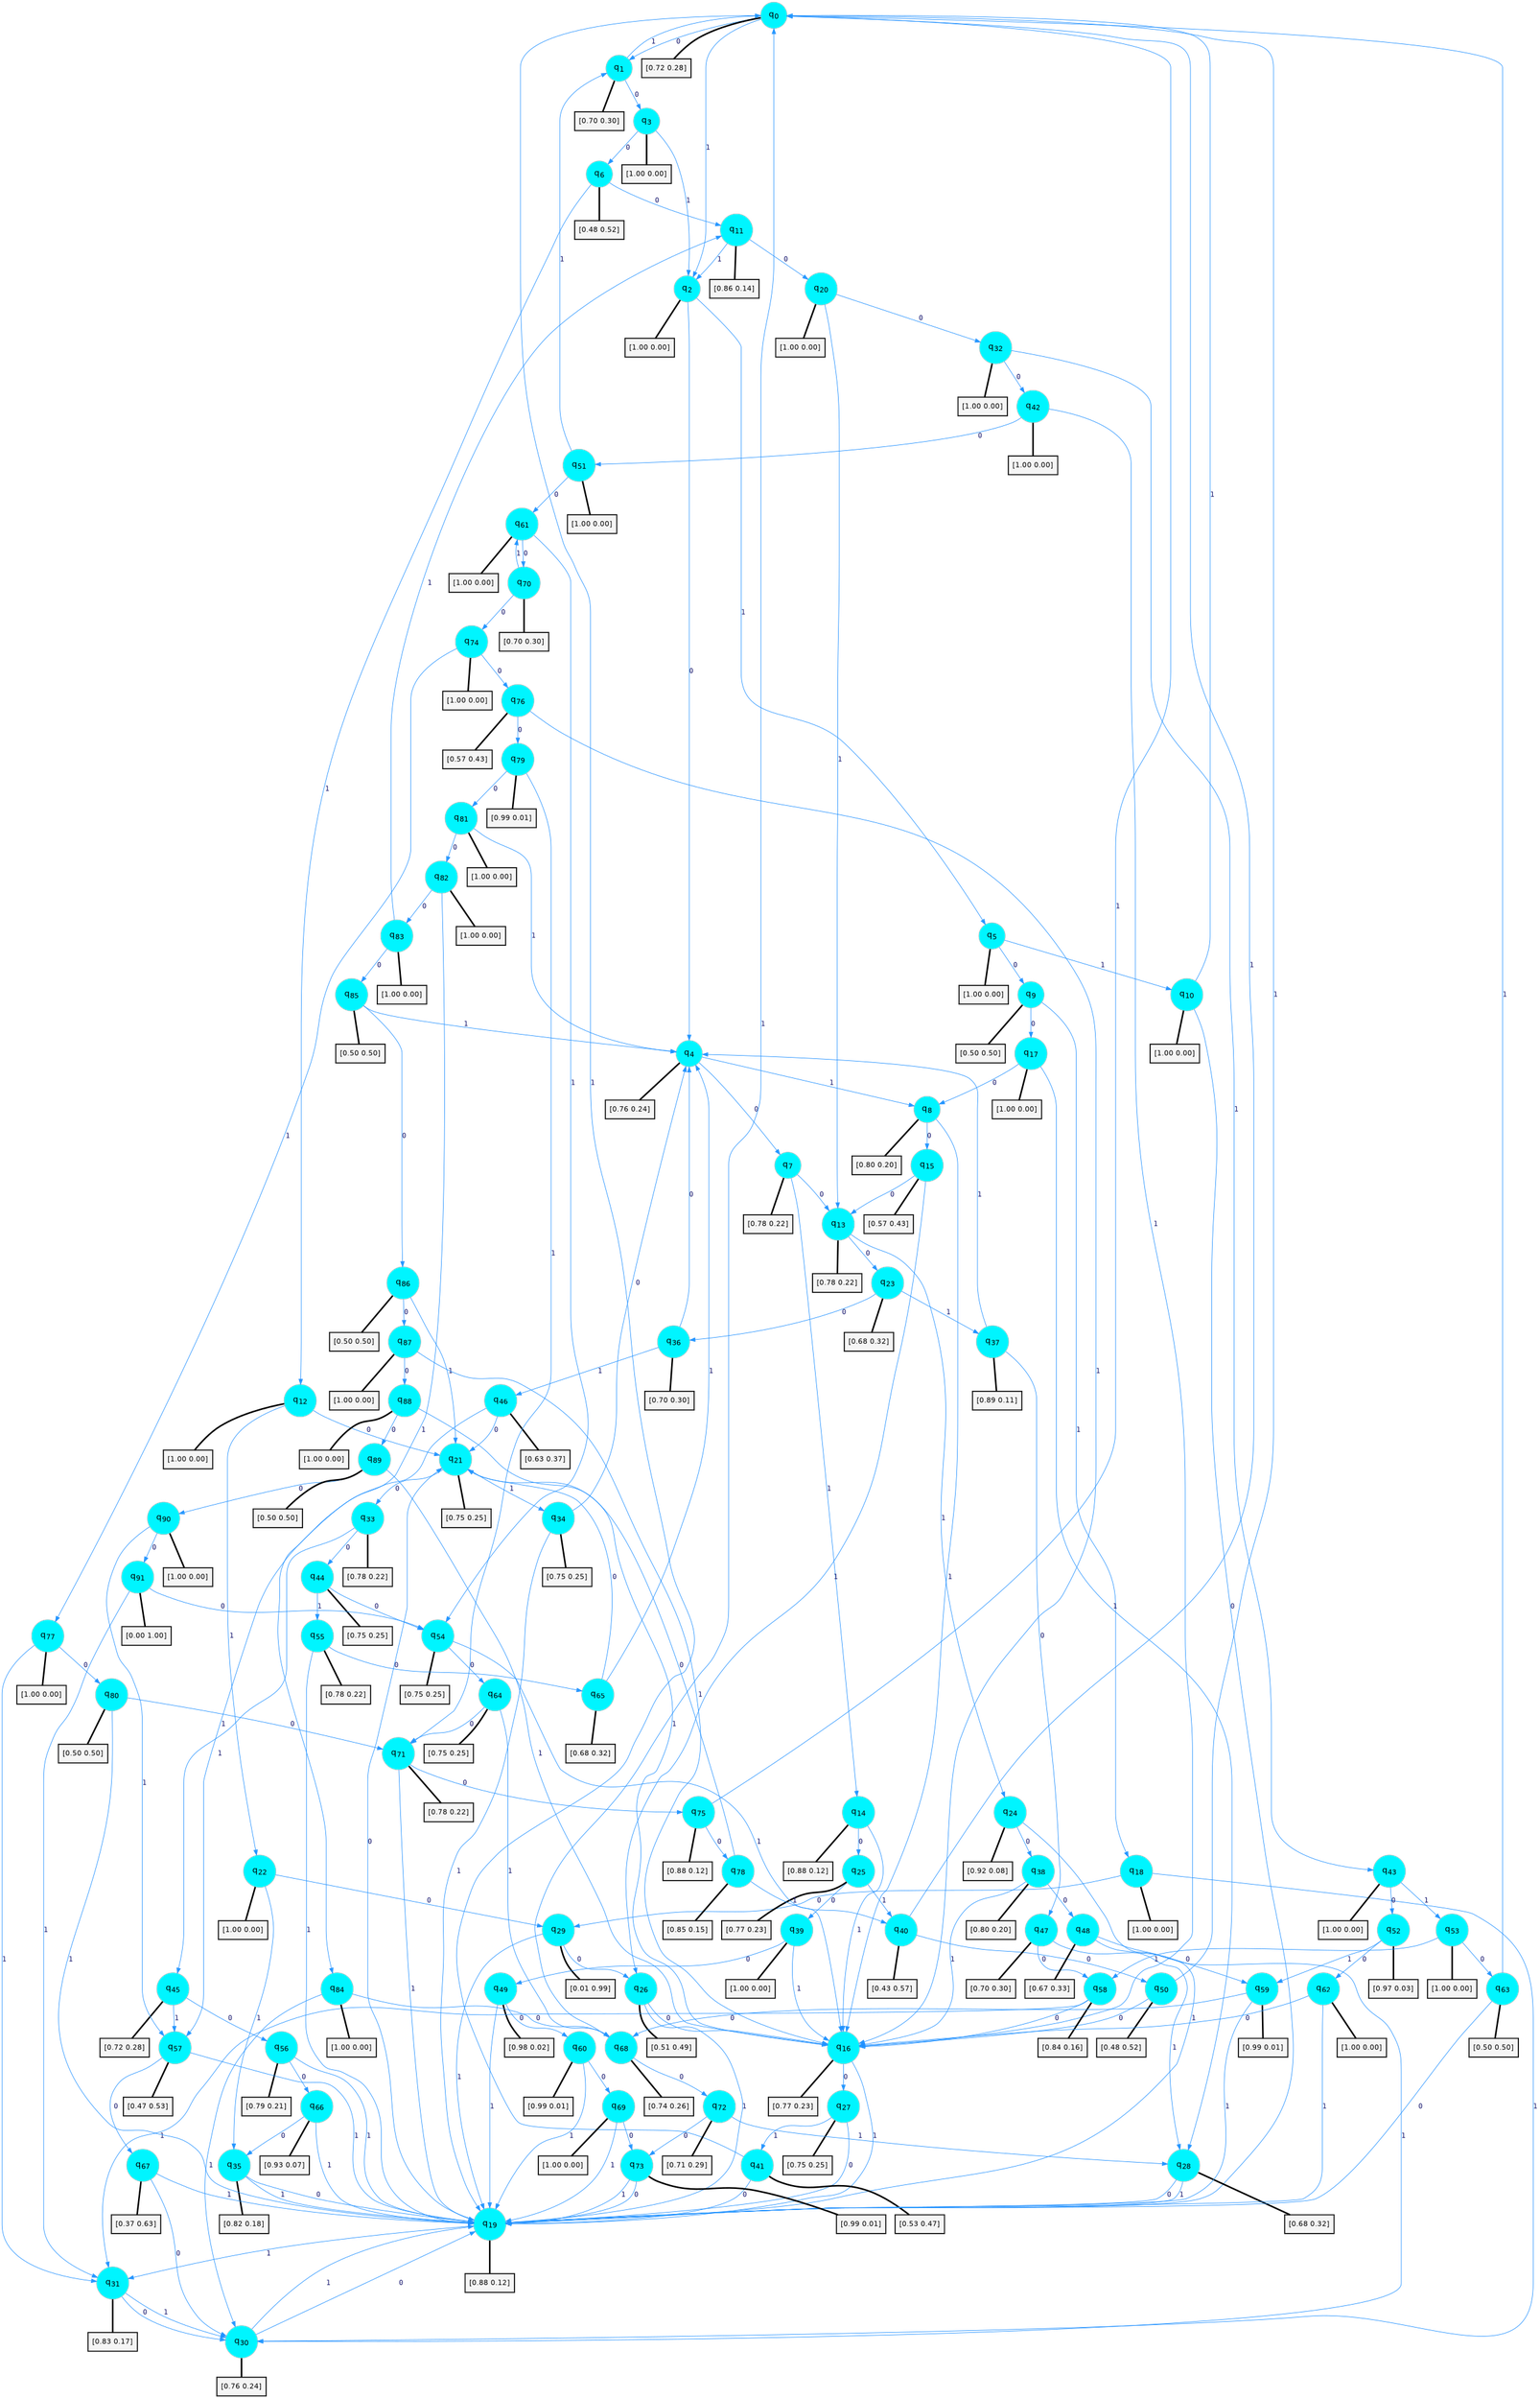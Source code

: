 digraph G {
graph [
bgcolor=transparent, dpi=300, rankdir=TD, size="40,25"];
node [
color=gray, fillcolor=turquoise1, fontcolor=black, fontname=Helvetica, fontsize=16, fontweight=bold, shape=circle, style=filled];
edge [
arrowsize=1, color=dodgerblue1, fontcolor=midnightblue, fontname=courier, fontweight=bold, penwidth=1, style=solid, weight=20];
0[label=<q<SUB>0</SUB>>];
1[label=<q<SUB>1</SUB>>];
2[label=<q<SUB>2</SUB>>];
3[label=<q<SUB>3</SUB>>];
4[label=<q<SUB>4</SUB>>];
5[label=<q<SUB>5</SUB>>];
6[label=<q<SUB>6</SUB>>];
7[label=<q<SUB>7</SUB>>];
8[label=<q<SUB>8</SUB>>];
9[label=<q<SUB>9</SUB>>];
10[label=<q<SUB>10</SUB>>];
11[label=<q<SUB>11</SUB>>];
12[label=<q<SUB>12</SUB>>];
13[label=<q<SUB>13</SUB>>];
14[label=<q<SUB>14</SUB>>];
15[label=<q<SUB>15</SUB>>];
16[label=<q<SUB>16</SUB>>];
17[label=<q<SUB>17</SUB>>];
18[label=<q<SUB>18</SUB>>];
19[label=<q<SUB>19</SUB>>];
20[label=<q<SUB>20</SUB>>];
21[label=<q<SUB>21</SUB>>];
22[label=<q<SUB>22</SUB>>];
23[label=<q<SUB>23</SUB>>];
24[label=<q<SUB>24</SUB>>];
25[label=<q<SUB>25</SUB>>];
26[label=<q<SUB>26</SUB>>];
27[label=<q<SUB>27</SUB>>];
28[label=<q<SUB>28</SUB>>];
29[label=<q<SUB>29</SUB>>];
30[label=<q<SUB>30</SUB>>];
31[label=<q<SUB>31</SUB>>];
32[label=<q<SUB>32</SUB>>];
33[label=<q<SUB>33</SUB>>];
34[label=<q<SUB>34</SUB>>];
35[label=<q<SUB>35</SUB>>];
36[label=<q<SUB>36</SUB>>];
37[label=<q<SUB>37</SUB>>];
38[label=<q<SUB>38</SUB>>];
39[label=<q<SUB>39</SUB>>];
40[label=<q<SUB>40</SUB>>];
41[label=<q<SUB>41</SUB>>];
42[label=<q<SUB>42</SUB>>];
43[label=<q<SUB>43</SUB>>];
44[label=<q<SUB>44</SUB>>];
45[label=<q<SUB>45</SUB>>];
46[label=<q<SUB>46</SUB>>];
47[label=<q<SUB>47</SUB>>];
48[label=<q<SUB>48</SUB>>];
49[label=<q<SUB>49</SUB>>];
50[label=<q<SUB>50</SUB>>];
51[label=<q<SUB>51</SUB>>];
52[label=<q<SUB>52</SUB>>];
53[label=<q<SUB>53</SUB>>];
54[label=<q<SUB>54</SUB>>];
55[label=<q<SUB>55</SUB>>];
56[label=<q<SUB>56</SUB>>];
57[label=<q<SUB>57</SUB>>];
58[label=<q<SUB>58</SUB>>];
59[label=<q<SUB>59</SUB>>];
60[label=<q<SUB>60</SUB>>];
61[label=<q<SUB>61</SUB>>];
62[label=<q<SUB>62</SUB>>];
63[label=<q<SUB>63</SUB>>];
64[label=<q<SUB>64</SUB>>];
65[label=<q<SUB>65</SUB>>];
66[label=<q<SUB>66</SUB>>];
67[label=<q<SUB>67</SUB>>];
68[label=<q<SUB>68</SUB>>];
69[label=<q<SUB>69</SUB>>];
70[label=<q<SUB>70</SUB>>];
71[label=<q<SUB>71</SUB>>];
72[label=<q<SUB>72</SUB>>];
73[label=<q<SUB>73</SUB>>];
74[label=<q<SUB>74</SUB>>];
75[label=<q<SUB>75</SUB>>];
76[label=<q<SUB>76</SUB>>];
77[label=<q<SUB>77</SUB>>];
78[label=<q<SUB>78</SUB>>];
79[label=<q<SUB>79</SUB>>];
80[label=<q<SUB>80</SUB>>];
81[label=<q<SUB>81</SUB>>];
82[label=<q<SUB>82</SUB>>];
83[label=<q<SUB>83</SUB>>];
84[label=<q<SUB>84</SUB>>];
85[label=<q<SUB>85</SUB>>];
86[label=<q<SUB>86</SUB>>];
87[label=<q<SUB>87</SUB>>];
88[label=<q<SUB>88</SUB>>];
89[label=<q<SUB>89</SUB>>];
90[label=<q<SUB>90</SUB>>];
91[label=<q<SUB>91</SUB>>];
92[label="[0.72 0.28]", shape=box,fontcolor=black, fontname=Helvetica, fontsize=14, penwidth=2, fillcolor=whitesmoke,color=black];
93[label="[0.70 0.30]", shape=box,fontcolor=black, fontname=Helvetica, fontsize=14, penwidth=2, fillcolor=whitesmoke,color=black];
94[label="[1.00 0.00]", shape=box,fontcolor=black, fontname=Helvetica, fontsize=14, penwidth=2, fillcolor=whitesmoke,color=black];
95[label="[1.00 0.00]", shape=box,fontcolor=black, fontname=Helvetica, fontsize=14, penwidth=2, fillcolor=whitesmoke,color=black];
96[label="[0.76 0.24]", shape=box,fontcolor=black, fontname=Helvetica, fontsize=14, penwidth=2, fillcolor=whitesmoke,color=black];
97[label="[1.00 0.00]", shape=box,fontcolor=black, fontname=Helvetica, fontsize=14, penwidth=2, fillcolor=whitesmoke,color=black];
98[label="[0.48 0.52]", shape=box,fontcolor=black, fontname=Helvetica, fontsize=14, penwidth=2, fillcolor=whitesmoke,color=black];
99[label="[0.78 0.22]", shape=box,fontcolor=black, fontname=Helvetica, fontsize=14, penwidth=2, fillcolor=whitesmoke,color=black];
100[label="[0.80 0.20]", shape=box,fontcolor=black, fontname=Helvetica, fontsize=14, penwidth=2, fillcolor=whitesmoke,color=black];
101[label="[0.50 0.50]", shape=box,fontcolor=black, fontname=Helvetica, fontsize=14, penwidth=2, fillcolor=whitesmoke,color=black];
102[label="[1.00 0.00]", shape=box,fontcolor=black, fontname=Helvetica, fontsize=14, penwidth=2, fillcolor=whitesmoke,color=black];
103[label="[0.86 0.14]", shape=box,fontcolor=black, fontname=Helvetica, fontsize=14, penwidth=2, fillcolor=whitesmoke,color=black];
104[label="[1.00 0.00]", shape=box,fontcolor=black, fontname=Helvetica, fontsize=14, penwidth=2, fillcolor=whitesmoke,color=black];
105[label="[0.78 0.22]", shape=box,fontcolor=black, fontname=Helvetica, fontsize=14, penwidth=2, fillcolor=whitesmoke,color=black];
106[label="[0.88 0.12]", shape=box,fontcolor=black, fontname=Helvetica, fontsize=14, penwidth=2, fillcolor=whitesmoke,color=black];
107[label="[0.57 0.43]", shape=box,fontcolor=black, fontname=Helvetica, fontsize=14, penwidth=2, fillcolor=whitesmoke,color=black];
108[label="[0.77 0.23]", shape=box,fontcolor=black, fontname=Helvetica, fontsize=14, penwidth=2, fillcolor=whitesmoke,color=black];
109[label="[1.00 0.00]", shape=box,fontcolor=black, fontname=Helvetica, fontsize=14, penwidth=2, fillcolor=whitesmoke,color=black];
110[label="[1.00 0.00]", shape=box,fontcolor=black, fontname=Helvetica, fontsize=14, penwidth=2, fillcolor=whitesmoke,color=black];
111[label="[0.88 0.12]", shape=box,fontcolor=black, fontname=Helvetica, fontsize=14, penwidth=2, fillcolor=whitesmoke,color=black];
112[label="[1.00 0.00]", shape=box,fontcolor=black, fontname=Helvetica, fontsize=14, penwidth=2, fillcolor=whitesmoke,color=black];
113[label="[0.75 0.25]", shape=box,fontcolor=black, fontname=Helvetica, fontsize=14, penwidth=2, fillcolor=whitesmoke,color=black];
114[label="[1.00 0.00]", shape=box,fontcolor=black, fontname=Helvetica, fontsize=14, penwidth=2, fillcolor=whitesmoke,color=black];
115[label="[0.68 0.32]", shape=box,fontcolor=black, fontname=Helvetica, fontsize=14, penwidth=2, fillcolor=whitesmoke,color=black];
116[label="[0.92 0.08]", shape=box,fontcolor=black, fontname=Helvetica, fontsize=14, penwidth=2, fillcolor=whitesmoke,color=black];
117[label="[0.77 0.23]", shape=box,fontcolor=black, fontname=Helvetica, fontsize=14, penwidth=2, fillcolor=whitesmoke,color=black];
118[label="[0.51 0.49]", shape=box,fontcolor=black, fontname=Helvetica, fontsize=14, penwidth=2, fillcolor=whitesmoke,color=black];
119[label="[0.75 0.25]", shape=box,fontcolor=black, fontname=Helvetica, fontsize=14, penwidth=2, fillcolor=whitesmoke,color=black];
120[label="[0.68 0.32]", shape=box,fontcolor=black, fontname=Helvetica, fontsize=14, penwidth=2, fillcolor=whitesmoke,color=black];
121[label="[0.01 0.99]", shape=box,fontcolor=black, fontname=Helvetica, fontsize=14, penwidth=2, fillcolor=whitesmoke,color=black];
122[label="[0.76 0.24]", shape=box,fontcolor=black, fontname=Helvetica, fontsize=14, penwidth=2, fillcolor=whitesmoke,color=black];
123[label="[0.83 0.17]", shape=box,fontcolor=black, fontname=Helvetica, fontsize=14, penwidth=2, fillcolor=whitesmoke,color=black];
124[label="[1.00 0.00]", shape=box,fontcolor=black, fontname=Helvetica, fontsize=14, penwidth=2, fillcolor=whitesmoke,color=black];
125[label="[0.78 0.22]", shape=box,fontcolor=black, fontname=Helvetica, fontsize=14, penwidth=2, fillcolor=whitesmoke,color=black];
126[label="[0.75 0.25]", shape=box,fontcolor=black, fontname=Helvetica, fontsize=14, penwidth=2, fillcolor=whitesmoke,color=black];
127[label="[0.82 0.18]", shape=box,fontcolor=black, fontname=Helvetica, fontsize=14, penwidth=2, fillcolor=whitesmoke,color=black];
128[label="[0.70 0.30]", shape=box,fontcolor=black, fontname=Helvetica, fontsize=14, penwidth=2, fillcolor=whitesmoke,color=black];
129[label="[0.89 0.11]", shape=box,fontcolor=black, fontname=Helvetica, fontsize=14, penwidth=2, fillcolor=whitesmoke,color=black];
130[label="[0.80 0.20]", shape=box,fontcolor=black, fontname=Helvetica, fontsize=14, penwidth=2, fillcolor=whitesmoke,color=black];
131[label="[1.00 0.00]", shape=box,fontcolor=black, fontname=Helvetica, fontsize=14, penwidth=2, fillcolor=whitesmoke,color=black];
132[label="[0.43 0.57]", shape=box,fontcolor=black, fontname=Helvetica, fontsize=14, penwidth=2, fillcolor=whitesmoke,color=black];
133[label="[0.53 0.47]", shape=box,fontcolor=black, fontname=Helvetica, fontsize=14, penwidth=2, fillcolor=whitesmoke,color=black];
134[label="[1.00 0.00]", shape=box,fontcolor=black, fontname=Helvetica, fontsize=14, penwidth=2, fillcolor=whitesmoke,color=black];
135[label="[1.00 0.00]", shape=box,fontcolor=black, fontname=Helvetica, fontsize=14, penwidth=2, fillcolor=whitesmoke,color=black];
136[label="[0.75 0.25]", shape=box,fontcolor=black, fontname=Helvetica, fontsize=14, penwidth=2, fillcolor=whitesmoke,color=black];
137[label="[0.72 0.28]", shape=box,fontcolor=black, fontname=Helvetica, fontsize=14, penwidth=2, fillcolor=whitesmoke,color=black];
138[label="[0.63 0.37]", shape=box,fontcolor=black, fontname=Helvetica, fontsize=14, penwidth=2, fillcolor=whitesmoke,color=black];
139[label="[0.70 0.30]", shape=box,fontcolor=black, fontname=Helvetica, fontsize=14, penwidth=2, fillcolor=whitesmoke,color=black];
140[label="[0.67 0.33]", shape=box,fontcolor=black, fontname=Helvetica, fontsize=14, penwidth=2, fillcolor=whitesmoke,color=black];
141[label="[0.98 0.02]", shape=box,fontcolor=black, fontname=Helvetica, fontsize=14, penwidth=2, fillcolor=whitesmoke,color=black];
142[label="[0.48 0.52]", shape=box,fontcolor=black, fontname=Helvetica, fontsize=14, penwidth=2, fillcolor=whitesmoke,color=black];
143[label="[1.00 0.00]", shape=box,fontcolor=black, fontname=Helvetica, fontsize=14, penwidth=2, fillcolor=whitesmoke,color=black];
144[label="[0.97 0.03]", shape=box,fontcolor=black, fontname=Helvetica, fontsize=14, penwidth=2, fillcolor=whitesmoke,color=black];
145[label="[1.00 0.00]", shape=box,fontcolor=black, fontname=Helvetica, fontsize=14, penwidth=2, fillcolor=whitesmoke,color=black];
146[label="[0.75 0.25]", shape=box,fontcolor=black, fontname=Helvetica, fontsize=14, penwidth=2, fillcolor=whitesmoke,color=black];
147[label="[0.78 0.22]", shape=box,fontcolor=black, fontname=Helvetica, fontsize=14, penwidth=2, fillcolor=whitesmoke,color=black];
148[label="[0.79 0.21]", shape=box,fontcolor=black, fontname=Helvetica, fontsize=14, penwidth=2, fillcolor=whitesmoke,color=black];
149[label="[0.47 0.53]", shape=box,fontcolor=black, fontname=Helvetica, fontsize=14, penwidth=2, fillcolor=whitesmoke,color=black];
150[label="[0.84 0.16]", shape=box,fontcolor=black, fontname=Helvetica, fontsize=14, penwidth=2, fillcolor=whitesmoke,color=black];
151[label="[0.99 0.01]", shape=box,fontcolor=black, fontname=Helvetica, fontsize=14, penwidth=2, fillcolor=whitesmoke,color=black];
152[label="[0.99 0.01]", shape=box,fontcolor=black, fontname=Helvetica, fontsize=14, penwidth=2, fillcolor=whitesmoke,color=black];
153[label="[1.00 0.00]", shape=box,fontcolor=black, fontname=Helvetica, fontsize=14, penwidth=2, fillcolor=whitesmoke,color=black];
154[label="[1.00 0.00]", shape=box,fontcolor=black, fontname=Helvetica, fontsize=14, penwidth=2, fillcolor=whitesmoke,color=black];
155[label="[0.50 0.50]", shape=box,fontcolor=black, fontname=Helvetica, fontsize=14, penwidth=2, fillcolor=whitesmoke,color=black];
156[label="[0.75 0.25]", shape=box,fontcolor=black, fontname=Helvetica, fontsize=14, penwidth=2, fillcolor=whitesmoke,color=black];
157[label="[0.68 0.32]", shape=box,fontcolor=black, fontname=Helvetica, fontsize=14, penwidth=2, fillcolor=whitesmoke,color=black];
158[label="[0.93 0.07]", shape=box,fontcolor=black, fontname=Helvetica, fontsize=14, penwidth=2, fillcolor=whitesmoke,color=black];
159[label="[0.37 0.63]", shape=box,fontcolor=black, fontname=Helvetica, fontsize=14, penwidth=2, fillcolor=whitesmoke,color=black];
160[label="[0.74 0.26]", shape=box,fontcolor=black, fontname=Helvetica, fontsize=14, penwidth=2, fillcolor=whitesmoke,color=black];
161[label="[1.00 0.00]", shape=box,fontcolor=black, fontname=Helvetica, fontsize=14, penwidth=2, fillcolor=whitesmoke,color=black];
162[label="[0.70 0.30]", shape=box,fontcolor=black, fontname=Helvetica, fontsize=14, penwidth=2, fillcolor=whitesmoke,color=black];
163[label="[0.78 0.22]", shape=box,fontcolor=black, fontname=Helvetica, fontsize=14, penwidth=2, fillcolor=whitesmoke,color=black];
164[label="[0.71 0.29]", shape=box,fontcolor=black, fontname=Helvetica, fontsize=14, penwidth=2, fillcolor=whitesmoke,color=black];
165[label="[0.99 0.01]", shape=box,fontcolor=black, fontname=Helvetica, fontsize=14, penwidth=2, fillcolor=whitesmoke,color=black];
166[label="[1.00 0.00]", shape=box,fontcolor=black, fontname=Helvetica, fontsize=14, penwidth=2, fillcolor=whitesmoke,color=black];
167[label="[0.88 0.12]", shape=box,fontcolor=black, fontname=Helvetica, fontsize=14, penwidth=2, fillcolor=whitesmoke,color=black];
168[label="[0.57 0.43]", shape=box,fontcolor=black, fontname=Helvetica, fontsize=14, penwidth=2, fillcolor=whitesmoke,color=black];
169[label="[1.00 0.00]", shape=box,fontcolor=black, fontname=Helvetica, fontsize=14, penwidth=2, fillcolor=whitesmoke,color=black];
170[label="[0.85 0.15]", shape=box,fontcolor=black, fontname=Helvetica, fontsize=14, penwidth=2, fillcolor=whitesmoke,color=black];
171[label="[0.99 0.01]", shape=box,fontcolor=black, fontname=Helvetica, fontsize=14, penwidth=2, fillcolor=whitesmoke,color=black];
172[label="[0.50 0.50]", shape=box,fontcolor=black, fontname=Helvetica, fontsize=14, penwidth=2, fillcolor=whitesmoke,color=black];
173[label="[1.00 0.00]", shape=box,fontcolor=black, fontname=Helvetica, fontsize=14, penwidth=2, fillcolor=whitesmoke,color=black];
174[label="[1.00 0.00]", shape=box,fontcolor=black, fontname=Helvetica, fontsize=14, penwidth=2, fillcolor=whitesmoke,color=black];
175[label="[1.00 0.00]", shape=box,fontcolor=black, fontname=Helvetica, fontsize=14, penwidth=2, fillcolor=whitesmoke,color=black];
176[label="[1.00 0.00]", shape=box,fontcolor=black, fontname=Helvetica, fontsize=14, penwidth=2, fillcolor=whitesmoke,color=black];
177[label="[0.50 0.50]", shape=box,fontcolor=black, fontname=Helvetica, fontsize=14, penwidth=2, fillcolor=whitesmoke,color=black];
178[label="[0.50 0.50]", shape=box,fontcolor=black, fontname=Helvetica, fontsize=14, penwidth=2, fillcolor=whitesmoke,color=black];
179[label="[1.00 0.00]", shape=box,fontcolor=black, fontname=Helvetica, fontsize=14, penwidth=2, fillcolor=whitesmoke,color=black];
180[label="[1.00 0.00]", shape=box,fontcolor=black, fontname=Helvetica, fontsize=14, penwidth=2, fillcolor=whitesmoke,color=black];
181[label="[0.50 0.50]", shape=box,fontcolor=black, fontname=Helvetica, fontsize=14, penwidth=2, fillcolor=whitesmoke,color=black];
182[label="[1.00 0.00]", shape=box,fontcolor=black, fontname=Helvetica, fontsize=14, penwidth=2, fillcolor=whitesmoke,color=black];
183[label="[0.00 1.00]", shape=box,fontcolor=black, fontname=Helvetica, fontsize=14, penwidth=2, fillcolor=whitesmoke,color=black];
0->1 [label=0];
0->2 [label=1];
0->92 [arrowhead=none, penwidth=3,color=black];
1->3 [label=0];
1->0 [label=1];
1->93 [arrowhead=none, penwidth=3,color=black];
2->4 [label=0];
2->5 [label=1];
2->94 [arrowhead=none, penwidth=3,color=black];
3->6 [label=0];
3->2 [label=1];
3->95 [arrowhead=none, penwidth=3,color=black];
4->7 [label=0];
4->8 [label=1];
4->96 [arrowhead=none, penwidth=3,color=black];
5->9 [label=0];
5->10 [label=1];
5->97 [arrowhead=none, penwidth=3,color=black];
6->11 [label=0];
6->12 [label=1];
6->98 [arrowhead=none, penwidth=3,color=black];
7->13 [label=0];
7->14 [label=1];
7->99 [arrowhead=none, penwidth=3,color=black];
8->15 [label=0];
8->16 [label=1];
8->100 [arrowhead=none, penwidth=3,color=black];
9->17 [label=0];
9->18 [label=1];
9->101 [arrowhead=none, penwidth=3,color=black];
10->19 [label=0];
10->0 [label=1];
10->102 [arrowhead=none, penwidth=3,color=black];
11->20 [label=0];
11->2 [label=1];
11->103 [arrowhead=none, penwidth=3,color=black];
12->21 [label=0];
12->22 [label=1];
12->104 [arrowhead=none, penwidth=3,color=black];
13->23 [label=0];
13->24 [label=1];
13->105 [arrowhead=none, penwidth=3,color=black];
14->25 [label=0];
14->16 [label=1];
14->106 [arrowhead=none, penwidth=3,color=black];
15->13 [label=0];
15->26 [label=1];
15->107 [arrowhead=none, penwidth=3,color=black];
16->27 [label=0];
16->19 [label=1];
16->108 [arrowhead=none, penwidth=3,color=black];
17->8 [label=0];
17->28 [label=1];
17->109 [arrowhead=none, penwidth=3,color=black];
18->29 [label=0];
18->30 [label=1];
18->110 [arrowhead=none, penwidth=3,color=black];
19->21 [label=0];
19->31 [label=1];
19->111 [arrowhead=none, penwidth=3,color=black];
20->32 [label=0];
20->13 [label=1];
20->112 [arrowhead=none, penwidth=3,color=black];
21->33 [label=0];
21->34 [label=1];
21->113 [arrowhead=none, penwidth=3,color=black];
22->29 [label=0];
22->35 [label=1];
22->114 [arrowhead=none, penwidth=3,color=black];
23->36 [label=0];
23->37 [label=1];
23->115 [arrowhead=none, penwidth=3,color=black];
24->38 [label=0];
24->19 [label=1];
24->116 [arrowhead=none, penwidth=3,color=black];
25->39 [label=0];
25->40 [label=1];
25->117 [arrowhead=none, penwidth=3,color=black];
26->16 [label=0];
26->19 [label=1];
26->118 [arrowhead=none, penwidth=3,color=black];
27->19 [label=0];
27->41 [label=1];
27->119 [arrowhead=none, penwidth=3,color=black];
28->19 [label=0];
28->19 [label=1];
28->120 [arrowhead=none, penwidth=3,color=black];
29->26 [label=0];
29->19 [label=1];
29->121 [arrowhead=none, penwidth=3,color=black];
30->19 [label=0];
30->19 [label=1];
30->122 [arrowhead=none, penwidth=3,color=black];
31->30 [label=0];
31->30 [label=1];
31->123 [arrowhead=none, penwidth=3,color=black];
32->42 [label=0];
32->43 [label=1];
32->124 [arrowhead=none, penwidth=3,color=black];
33->44 [label=0];
33->45 [label=1];
33->125 [arrowhead=none, penwidth=3,color=black];
34->4 [label=0];
34->19 [label=1];
34->126 [arrowhead=none, penwidth=3,color=black];
35->19 [label=0];
35->19 [label=1];
35->127 [arrowhead=none, penwidth=3,color=black];
36->4 [label=0];
36->46 [label=1];
36->128 [arrowhead=none, penwidth=3,color=black];
37->47 [label=0];
37->4 [label=1];
37->129 [arrowhead=none, penwidth=3,color=black];
38->48 [label=0];
38->16 [label=1];
38->130 [arrowhead=none, penwidth=3,color=black];
39->49 [label=0];
39->16 [label=1];
39->131 [arrowhead=none, penwidth=3,color=black];
40->50 [label=0];
40->0 [label=1];
40->132 [arrowhead=none, penwidth=3,color=black];
41->19 [label=0];
41->0 [label=1];
41->133 [arrowhead=none, penwidth=3,color=black];
42->51 [label=0];
42->16 [label=1];
42->134 [arrowhead=none, penwidth=3,color=black];
43->52 [label=0];
43->53 [label=1];
43->135 [arrowhead=none, penwidth=3,color=black];
44->54 [label=0];
44->55 [label=1];
44->136 [arrowhead=none, penwidth=3,color=black];
45->56 [label=0];
45->57 [label=1];
45->137 [arrowhead=none, penwidth=3,color=black];
46->21 [label=0];
46->57 [label=1];
46->138 [arrowhead=none, penwidth=3,color=black];
47->58 [label=0];
47->30 [label=1];
47->139 [arrowhead=none, penwidth=3,color=black];
48->59 [label=0];
48->28 [label=1];
48->140 [arrowhead=none, penwidth=3,color=black];
49->60 [label=0];
49->19 [label=1];
49->141 [arrowhead=none, penwidth=3,color=black];
50->16 [label=0];
50->0 [label=1];
50->142 [arrowhead=none, penwidth=3,color=black];
51->61 [label=0];
51->1 [label=1];
51->143 [arrowhead=none, penwidth=3,color=black];
52->62 [label=0];
52->59 [label=1];
52->144 [arrowhead=none, penwidth=3,color=black];
53->63 [label=0];
53->58 [label=1];
53->145 [arrowhead=none, penwidth=3,color=black];
54->64 [label=0];
54->16 [label=1];
54->146 [arrowhead=none, penwidth=3,color=black];
55->65 [label=0];
55->19 [label=1];
55->147 [arrowhead=none, penwidth=3,color=black];
56->66 [label=0];
56->19 [label=1];
56->148 [arrowhead=none, penwidth=3,color=black];
57->67 [label=0];
57->19 [label=1];
57->149 [arrowhead=none, penwidth=3,color=black];
58->16 [label=0];
58->31 [label=1];
58->150 [arrowhead=none, penwidth=3,color=black];
59->68 [label=0];
59->19 [label=1];
59->151 [arrowhead=none, penwidth=3,color=black];
60->69 [label=0];
60->19 [label=1];
60->152 [arrowhead=none, penwidth=3,color=black];
61->70 [label=0];
61->54 [label=1];
61->153 [arrowhead=none, penwidth=3,color=black];
62->16 [label=0];
62->19 [label=1];
62->154 [arrowhead=none, penwidth=3,color=black];
63->19 [label=0];
63->0 [label=1];
63->155 [arrowhead=none, penwidth=3,color=black];
64->71 [label=0];
64->68 [label=1];
64->156 [arrowhead=none, penwidth=3,color=black];
65->21 [label=0];
65->4 [label=1];
65->157 [arrowhead=none, penwidth=3,color=black];
66->35 [label=0];
66->19 [label=1];
66->158 [arrowhead=none, penwidth=3,color=black];
67->30 [label=0];
67->19 [label=1];
67->159 [arrowhead=none, penwidth=3,color=black];
68->72 [label=0];
68->0 [label=1];
68->160 [arrowhead=none, penwidth=3,color=black];
69->73 [label=0];
69->19 [label=1];
69->161 [arrowhead=none, penwidth=3,color=black];
70->74 [label=0];
70->61 [label=1];
70->162 [arrowhead=none, penwidth=3,color=black];
71->75 [label=0];
71->19 [label=1];
71->163 [arrowhead=none, penwidth=3,color=black];
72->73 [label=0];
72->28 [label=1];
72->164 [arrowhead=none, penwidth=3,color=black];
73->19 [label=0];
73->19 [label=1];
73->165 [arrowhead=none, penwidth=3,color=black];
74->76 [label=0];
74->77 [label=1];
74->166 [arrowhead=none, penwidth=3,color=black];
75->78 [label=0];
75->0 [label=1];
75->167 [arrowhead=none, penwidth=3,color=black];
76->79 [label=0];
76->16 [label=1];
76->168 [arrowhead=none, penwidth=3,color=black];
77->80 [label=0];
77->31 [label=1];
77->169 [arrowhead=none, penwidth=3,color=black];
78->21 [label=0];
78->40 [label=1];
78->170 [arrowhead=none, penwidth=3,color=black];
79->81 [label=0];
79->71 [label=1];
79->171 [arrowhead=none, penwidth=3,color=black];
80->71 [label=0];
80->19 [label=1];
80->172 [arrowhead=none, penwidth=3,color=black];
81->82 [label=0];
81->4 [label=1];
81->173 [arrowhead=none, penwidth=3,color=black];
82->83 [label=0];
82->84 [label=1];
82->174 [arrowhead=none, penwidth=3,color=black];
83->85 [label=0];
83->11 [label=1];
83->175 [arrowhead=none, penwidth=3,color=black];
84->68 [label=0];
84->30 [label=1];
84->176 [arrowhead=none, penwidth=3,color=black];
85->86 [label=0];
85->4 [label=1];
85->177 [arrowhead=none, penwidth=3,color=black];
86->87 [label=0];
86->21 [label=1];
86->178 [arrowhead=none, penwidth=3,color=black];
87->88 [label=0];
87->16 [label=1];
87->179 [arrowhead=none, penwidth=3,color=black];
88->89 [label=0];
88->16 [label=1];
88->180 [arrowhead=none, penwidth=3,color=black];
89->90 [label=0];
89->16 [label=1];
89->181 [arrowhead=none, penwidth=3,color=black];
90->91 [label=0];
90->57 [label=1];
90->182 [arrowhead=none, penwidth=3,color=black];
91->54 [label=0];
91->31 [label=1];
91->183 [arrowhead=none, penwidth=3,color=black];
}
